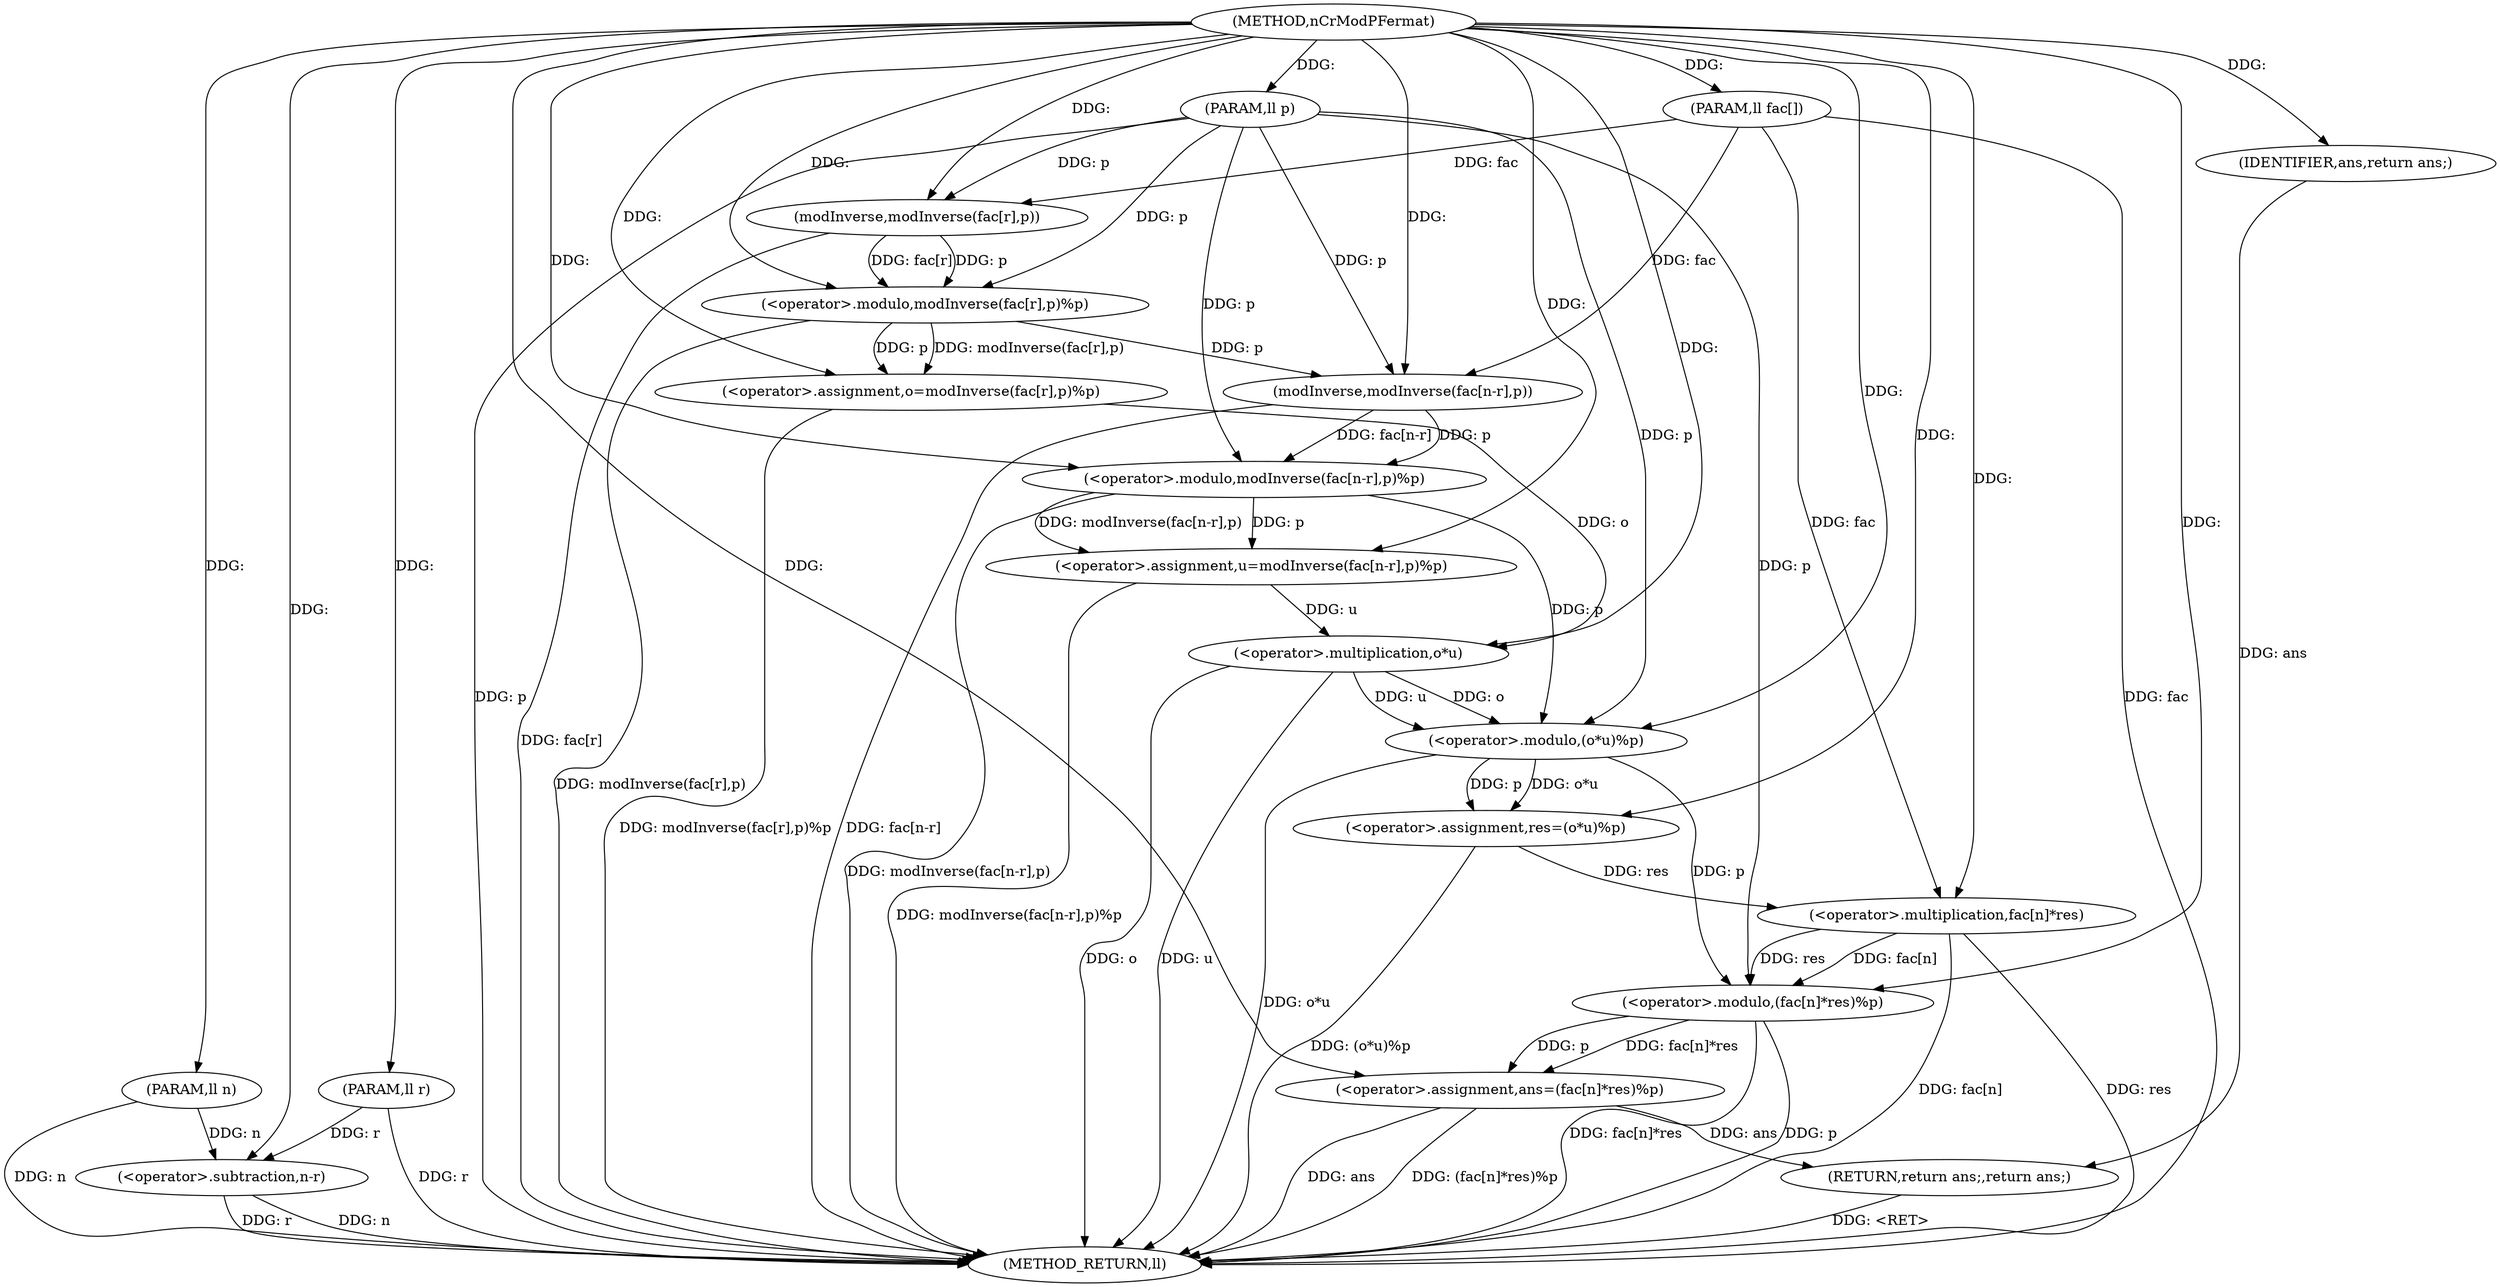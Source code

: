 digraph "nCrModPFermat" {  
"1000385" [label = "(METHOD,nCrModPFermat)" ]
"1000433" [label = "(METHOD_RETURN,ll)" ]
"1000386" [label = "(PARAM,ll n)" ]
"1000387" [label = "(PARAM,ll r)" ]
"1000388" [label = "(PARAM,ll p)" ]
"1000389" [label = "(PARAM,ll fac[])" ]
"1000392" [label = "(<operator>.assignment,o=modInverse(fac[r],p)%p)" ]
"1000402" [label = "(<operator>.assignment,u=modInverse(fac[n-r],p)%p)" ]
"1000414" [label = "(<operator>.assignment,res=(o*u)%p)" ]
"1000422" [label = "(<operator>.assignment,ans=(fac[n]*res)%p)" ]
"1000431" [label = "(RETURN,return ans;,return ans;)" ]
"1000432" [label = "(IDENTIFIER,ans,return ans;)" ]
"1000394" [label = "(<operator>.modulo,modInverse(fac[r],p)%p)" ]
"1000404" [label = "(<operator>.modulo,modInverse(fac[n-r],p)%p)" ]
"1000416" [label = "(<operator>.modulo,(o*u)%p)" ]
"1000424" [label = "(<operator>.modulo,(fac[n]*res)%p)" ]
"1000395" [label = "(modInverse,modInverse(fac[r],p))" ]
"1000405" [label = "(modInverse,modInverse(fac[n-r],p))" ]
"1000417" [label = "(<operator>.multiplication,o*u)" ]
"1000425" [label = "(<operator>.multiplication,fac[n]*res)" ]
"1000408" [label = "(<operator>.subtraction,n-r)" ]
  "1000431" -> "1000433"  [ label = "DDG: <RET>"] 
  "1000386" -> "1000433"  [ label = "DDG: n"] 
  "1000387" -> "1000433"  [ label = "DDG: r"] 
  "1000388" -> "1000433"  [ label = "DDG: p"] 
  "1000389" -> "1000433"  [ label = "DDG: fac"] 
  "1000395" -> "1000433"  [ label = "DDG: fac[r]"] 
  "1000394" -> "1000433"  [ label = "DDG: modInverse(fac[r],p)"] 
  "1000392" -> "1000433"  [ label = "DDG: modInverse(fac[r],p)%p"] 
  "1000408" -> "1000433"  [ label = "DDG: n"] 
  "1000408" -> "1000433"  [ label = "DDG: r"] 
  "1000405" -> "1000433"  [ label = "DDG: fac[n-r]"] 
  "1000404" -> "1000433"  [ label = "DDG: modInverse(fac[n-r],p)"] 
  "1000402" -> "1000433"  [ label = "DDG: modInverse(fac[n-r],p)%p"] 
  "1000417" -> "1000433"  [ label = "DDG: o"] 
  "1000417" -> "1000433"  [ label = "DDG: u"] 
  "1000416" -> "1000433"  [ label = "DDG: o*u"] 
  "1000414" -> "1000433"  [ label = "DDG: (o*u)%p"] 
  "1000422" -> "1000433"  [ label = "DDG: ans"] 
  "1000425" -> "1000433"  [ label = "DDG: fac[n]"] 
  "1000425" -> "1000433"  [ label = "DDG: res"] 
  "1000424" -> "1000433"  [ label = "DDG: fac[n]*res"] 
  "1000424" -> "1000433"  [ label = "DDG: p"] 
  "1000422" -> "1000433"  [ label = "DDG: (fac[n]*res)%p"] 
  "1000385" -> "1000386"  [ label = "DDG: "] 
  "1000385" -> "1000387"  [ label = "DDG: "] 
  "1000385" -> "1000388"  [ label = "DDG: "] 
  "1000385" -> "1000389"  [ label = "DDG: "] 
  "1000394" -> "1000392"  [ label = "DDG: modInverse(fac[r],p)"] 
  "1000394" -> "1000392"  [ label = "DDG: p"] 
  "1000404" -> "1000402"  [ label = "DDG: modInverse(fac[n-r],p)"] 
  "1000404" -> "1000402"  [ label = "DDG: p"] 
  "1000416" -> "1000414"  [ label = "DDG: o*u"] 
  "1000416" -> "1000414"  [ label = "DDG: p"] 
  "1000424" -> "1000422"  [ label = "DDG: p"] 
  "1000424" -> "1000422"  [ label = "DDG: fac[n]*res"] 
  "1000432" -> "1000431"  [ label = "DDG: ans"] 
  "1000422" -> "1000431"  [ label = "DDG: ans"] 
  "1000385" -> "1000392"  [ label = "DDG: "] 
  "1000385" -> "1000402"  [ label = "DDG: "] 
  "1000385" -> "1000414"  [ label = "DDG: "] 
  "1000385" -> "1000422"  [ label = "DDG: "] 
  "1000385" -> "1000432"  [ label = "DDG: "] 
  "1000395" -> "1000394"  [ label = "DDG: fac[r]"] 
  "1000395" -> "1000394"  [ label = "DDG: p"] 
  "1000388" -> "1000394"  [ label = "DDG: p"] 
  "1000385" -> "1000394"  [ label = "DDG: "] 
  "1000405" -> "1000404"  [ label = "DDG: fac[n-r]"] 
  "1000405" -> "1000404"  [ label = "DDG: p"] 
  "1000388" -> "1000404"  [ label = "DDG: p"] 
  "1000385" -> "1000404"  [ label = "DDG: "] 
  "1000417" -> "1000416"  [ label = "DDG: o"] 
  "1000417" -> "1000416"  [ label = "DDG: u"] 
  "1000404" -> "1000416"  [ label = "DDG: p"] 
  "1000388" -> "1000416"  [ label = "DDG: p"] 
  "1000385" -> "1000416"  [ label = "DDG: "] 
  "1000425" -> "1000424"  [ label = "DDG: fac[n]"] 
  "1000425" -> "1000424"  [ label = "DDG: res"] 
  "1000416" -> "1000424"  [ label = "DDG: p"] 
  "1000388" -> "1000424"  [ label = "DDG: p"] 
  "1000385" -> "1000424"  [ label = "DDG: "] 
  "1000389" -> "1000395"  [ label = "DDG: fac"] 
  "1000388" -> "1000395"  [ label = "DDG: p"] 
  "1000385" -> "1000395"  [ label = "DDG: "] 
  "1000389" -> "1000405"  [ label = "DDG: fac"] 
  "1000394" -> "1000405"  [ label = "DDG: p"] 
  "1000388" -> "1000405"  [ label = "DDG: p"] 
  "1000385" -> "1000405"  [ label = "DDG: "] 
  "1000392" -> "1000417"  [ label = "DDG: o"] 
  "1000385" -> "1000417"  [ label = "DDG: "] 
  "1000402" -> "1000417"  [ label = "DDG: u"] 
  "1000389" -> "1000425"  [ label = "DDG: fac"] 
  "1000414" -> "1000425"  [ label = "DDG: res"] 
  "1000385" -> "1000425"  [ label = "DDG: "] 
  "1000386" -> "1000408"  [ label = "DDG: n"] 
  "1000385" -> "1000408"  [ label = "DDG: "] 
  "1000387" -> "1000408"  [ label = "DDG: r"] 
}

